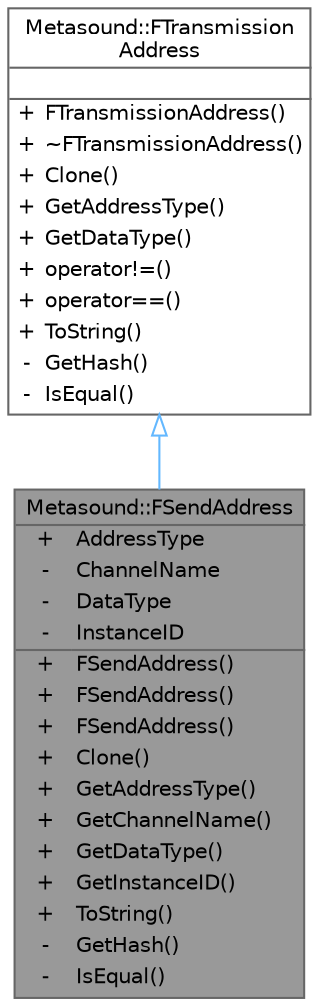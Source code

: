 digraph "Metasound::FSendAddress"
{
 // INTERACTIVE_SVG=YES
 // LATEX_PDF_SIZE
  bgcolor="transparent";
  edge [fontname=Helvetica,fontsize=10,labelfontname=Helvetica,labelfontsize=10];
  node [fontname=Helvetica,fontsize=10,shape=box,height=0.2,width=0.4];
  Node1 [id="Node000001",shape=plain,label=<<TABLE CELLBORDER="0" BORDER="1"><TR><TD COLSPAN="2" CELLPADDING="1" CELLSPACING="0">Metasound::FSendAddress</TD></TR>
<HR/>
<TR><TD VALIGN="top" CELLPADDING="1" CELLSPACING="0">+</TD><TD VALIGN="top" ALIGN="LEFT" CELLPADDING="1" CELLSPACING="0">AddressType<BR ALIGN="LEFT"/></TD></TR>
<TR><TD VALIGN="top" CELLPADDING="1" CELLSPACING="0">-</TD><TD VALIGN="top" ALIGN="LEFT" CELLPADDING="1" CELLSPACING="0">ChannelName<BR ALIGN="LEFT"/></TD></TR>
<TR><TD VALIGN="top" CELLPADDING="1" CELLSPACING="0">-</TD><TD VALIGN="top" ALIGN="LEFT" CELLPADDING="1" CELLSPACING="0">DataType<BR ALIGN="LEFT"/></TD></TR>
<TR><TD VALIGN="top" CELLPADDING="1" CELLSPACING="0">-</TD><TD VALIGN="top" ALIGN="LEFT" CELLPADDING="1" CELLSPACING="0">InstanceID<BR ALIGN="LEFT"/></TD></TR>
<HR/>
<TR><TD VALIGN="top" CELLPADDING="1" CELLSPACING="0">+</TD><TD VALIGN="top" ALIGN="LEFT" CELLPADDING="1" CELLSPACING="0">FSendAddress()<BR ALIGN="LEFT"/></TD></TR>
<TR><TD VALIGN="top" CELLPADDING="1" CELLSPACING="0">+</TD><TD VALIGN="top" ALIGN="LEFT" CELLPADDING="1" CELLSPACING="0">FSendAddress()<BR ALIGN="LEFT"/></TD></TR>
<TR><TD VALIGN="top" CELLPADDING="1" CELLSPACING="0">+</TD><TD VALIGN="top" ALIGN="LEFT" CELLPADDING="1" CELLSPACING="0">FSendAddress()<BR ALIGN="LEFT"/></TD></TR>
<TR><TD VALIGN="top" CELLPADDING="1" CELLSPACING="0">+</TD><TD VALIGN="top" ALIGN="LEFT" CELLPADDING="1" CELLSPACING="0">Clone()<BR ALIGN="LEFT"/></TD></TR>
<TR><TD VALIGN="top" CELLPADDING="1" CELLSPACING="0">+</TD><TD VALIGN="top" ALIGN="LEFT" CELLPADDING="1" CELLSPACING="0">GetAddressType()<BR ALIGN="LEFT"/></TD></TR>
<TR><TD VALIGN="top" CELLPADDING="1" CELLSPACING="0">+</TD><TD VALIGN="top" ALIGN="LEFT" CELLPADDING="1" CELLSPACING="0">GetChannelName()<BR ALIGN="LEFT"/></TD></TR>
<TR><TD VALIGN="top" CELLPADDING="1" CELLSPACING="0">+</TD><TD VALIGN="top" ALIGN="LEFT" CELLPADDING="1" CELLSPACING="0">GetDataType()<BR ALIGN="LEFT"/></TD></TR>
<TR><TD VALIGN="top" CELLPADDING="1" CELLSPACING="0">+</TD><TD VALIGN="top" ALIGN="LEFT" CELLPADDING="1" CELLSPACING="0">GetInstanceID()<BR ALIGN="LEFT"/></TD></TR>
<TR><TD VALIGN="top" CELLPADDING="1" CELLSPACING="0">+</TD><TD VALIGN="top" ALIGN="LEFT" CELLPADDING="1" CELLSPACING="0">ToString()<BR ALIGN="LEFT"/></TD></TR>
<TR><TD VALIGN="top" CELLPADDING="1" CELLSPACING="0">-</TD><TD VALIGN="top" ALIGN="LEFT" CELLPADDING="1" CELLSPACING="0">GetHash()<BR ALIGN="LEFT"/></TD></TR>
<TR><TD VALIGN="top" CELLPADDING="1" CELLSPACING="0">-</TD><TD VALIGN="top" ALIGN="LEFT" CELLPADDING="1" CELLSPACING="0">IsEqual()<BR ALIGN="LEFT"/></TD></TR>
</TABLE>>
,height=0.2,width=0.4,color="gray40", fillcolor="grey60", style="filled", fontcolor="black",tooltip="FSendAddress is used as a addressing system for MetaSound Send nodes, Recieve nodes and MetaSound scr..."];
  Node2 -> Node1 [id="edge1_Node000001_Node000002",dir="back",color="steelblue1",style="solid",tooltip=" ",arrowtail="onormal"];
  Node2 [id="Node000002",shape=plain,label=<<TABLE CELLBORDER="0" BORDER="1"><TR><TD COLSPAN="2" CELLPADDING="1" CELLSPACING="0">Metasound::FTransmission<BR ALIGN="LEFT"/>Address</TD></TR>
<HR/>
<TR><TD COLSPAN="2" CELLPADDING="1" CELLSPACING="0">&nbsp;</TD></TR>
<HR/>
<TR><TD VALIGN="top" CELLPADDING="1" CELLSPACING="0">+</TD><TD VALIGN="top" ALIGN="LEFT" CELLPADDING="1" CELLSPACING="0">FTransmissionAddress()<BR ALIGN="LEFT"/></TD></TR>
<TR><TD VALIGN="top" CELLPADDING="1" CELLSPACING="0">+</TD><TD VALIGN="top" ALIGN="LEFT" CELLPADDING="1" CELLSPACING="0">~FTransmissionAddress()<BR ALIGN="LEFT"/></TD></TR>
<TR><TD VALIGN="top" CELLPADDING="1" CELLSPACING="0">+</TD><TD VALIGN="top" ALIGN="LEFT" CELLPADDING="1" CELLSPACING="0">Clone()<BR ALIGN="LEFT"/></TD></TR>
<TR><TD VALIGN="top" CELLPADDING="1" CELLSPACING="0">+</TD><TD VALIGN="top" ALIGN="LEFT" CELLPADDING="1" CELLSPACING="0">GetAddressType()<BR ALIGN="LEFT"/></TD></TR>
<TR><TD VALIGN="top" CELLPADDING="1" CELLSPACING="0">+</TD><TD VALIGN="top" ALIGN="LEFT" CELLPADDING="1" CELLSPACING="0">GetDataType()<BR ALIGN="LEFT"/></TD></TR>
<TR><TD VALIGN="top" CELLPADDING="1" CELLSPACING="0">+</TD><TD VALIGN="top" ALIGN="LEFT" CELLPADDING="1" CELLSPACING="0">operator!=()<BR ALIGN="LEFT"/></TD></TR>
<TR><TD VALIGN="top" CELLPADDING="1" CELLSPACING="0">+</TD><TD VALIGN="top" ALIGN="LEFT" CELLPADDING="1" CELLSPACING="0">operator==()<BR ALIGN="LEFT"/></TD></TR>
<TR><TD VALIGN="top" CELLPADDING="1" CELLSPACING="0">+</TD><TD VALIGN="top" ALIGN="LEFT" CELLPADDING="1" CELLSPACING="0">ToString()<BR ALIGN="LEFT"/></TD></TR>
<TR><TD VALIGN="top" CELLPADDING="1" CELLSPACING="0">-</TD><TD VALIGN="top" ALIGN="LEFT" CELLPADDING="1" CELLSPACING="0">GetHash()<BR ALIGN="LEFT"/></TD></TR>
<TR><TD VALIGN="top" CELLPADDING="1" CELLSPACING="0">-</TD><TD VALIGN="top" ALIGN="LEFT" CELLPADDING="1" CELLSPACING="0">IsEqual()<BR ALIGN="LEFT"/></TD></TR>
</TABLE>>
,height=0.2,width=0.4,color="gray40", fillcolor="white", style="filled",URL="$db/db2/classMetasound_1_1FTransmissionAddress.html",tooltip="A FTranmissionAddress acts as a identifier for a data channel shared by one or more senders and or re..."];
}

